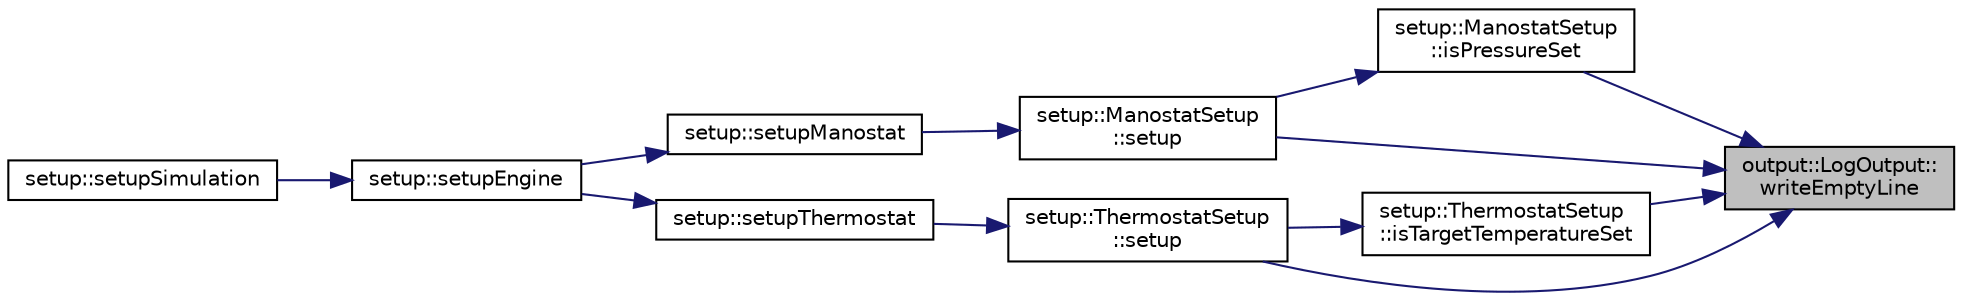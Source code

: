 digraph "output::LogOutput::writeEmptyLine"
{
 // LATEX_PDF_SIZE
  edge [fontname="Helvetica",fontsize="10",labelfontname="Helvetica",labelfontsize="10"];
  node [fontname="Helvetica",fontsize="10",shape=record];
  rankdir="RL";
  Node1 [label="output::LogOutput::\lwriteEmptyLine",height=0.2,width=0.4,color="black", fillcolor="grey75", style="filled", fontcolor="black",tooltip=" "];
  Node1 -> Node2 [dir="back",color="midnightblue",fontsize="10",style="solid",fontname="Helvetica"];
  Node2 [label="setup::ManostatSetup\l::isPressureSet",height=0.2,width=0.4,color="black", fillcolor="white", style="filled",URL="$classsetup_1_1ManostatSetup.html#a3e109c966779fd4f38254ea5769a6649",tooltip="check if pressure is set for the manostat"];
  Node2 -> Node3 [dir="back",color="midnightblue",fontsize="10",style="solid",fontname="Helvetica"];
  Node3 [label="setup::ManostatSetup\l::setup",height=0.2,width=0.4,color="black", fillcolor="white", style="filled",URL="$classsetup_1_1ManostatSetup.html#aeb7984a1912bc42bef417ceb755e6d65",tooltip="setup manostat"];
  Node3 -> Node4 [dir="back",color="midnightblue",fontsize="10",style="solid",fontname="Helvetica"];
  Node4 [label="setup::setupManostat",height=0.2,width=0.4,color="black", fillcolor="white", style="filled",URL="$namespacesetup.html#a58dfeb1d331f4f216981c8ee769262c2",tooltip="wrapper for setupManostat"];
  Node4 -> Node5 [dir="back",color="midnightblue",fontsize="10",style="solid",fontname="Helvetica"];
  Node5 [label="setup::setupEngine",height=0.2,width=0.4,color="black", fillcolor="white", style="filled",URL="$namespacesetup.html#aa83171046bbca205b3db6e0cd2dbc4e1",tooltip="setup the engine"];
  Node5 -> Node6 [dir="back",color="midnightblue",fontsize="10",style="solid",fontname="Helvetica"];
  Node6 [label="setup::setupSimulation",height=0.2,width=0.4,color="black", fillcolor="white", style="filled",URL="$namespacesetup.html#a1c000cdfa46aed7d8018017635915ae1",tooltip="setup the engine"];
  Node1 -> Node7 [dir="back",color="midnightblue",fontsize="10",style="solid",fontname="Helvetica"];
  Node7 [label="setup::ThermostatSetup\l::isTargetTemperatureSet",height=0.2,width=0.4,color="black", fillcolor="white", style="filled",URL="$classsetup_1_1ThermostatSetup.html#ac1d1ab5e146ceb7152e10981607802b2",tooltip="check if target temperature is set"];
  Node7 -> Node8 [dir="back",color="midnightblue",fontsize="10",style="solid",fontname="Helvetica"];
  Node8 [label="setup::ThermostatSetup\l::setup",height=0.2,width=0.4,color="black", fillcolor="white", style="filled",URL="$classsetup_1_1ThermostatSetup.html#aec89730886f9ef47fad8c64ec205a86c",tooltip="setup thermostat"];
  Node8 -> Node9 [dir="back",color="midnightblue",fontsize="10",style="solid",fontname="Helvetica"];
  Node9 [label="setup::setupThermostat",height=0.2,width=0.4,color="black", fillcolor="white", style="filled",URL="$namespacesetup.html#a9f8b5ba3e9397a8851408e4f52aac6ae",tooltip="wrapper for thermostat setup"];
  Node9 -> Node5 [dir="back",color="midnightblue",fontsize="10",style="solid",fontname="Helvetica"];
  Node1 -> Node3 [dir="back",color="midnightblue",fontsize="10",style="solid",fontname="Helvetica"];
  Node1 -> Node8 [dir="back",color="midnightblue",fontsize="10",style="solid",fontname="Helvetica"];
}
